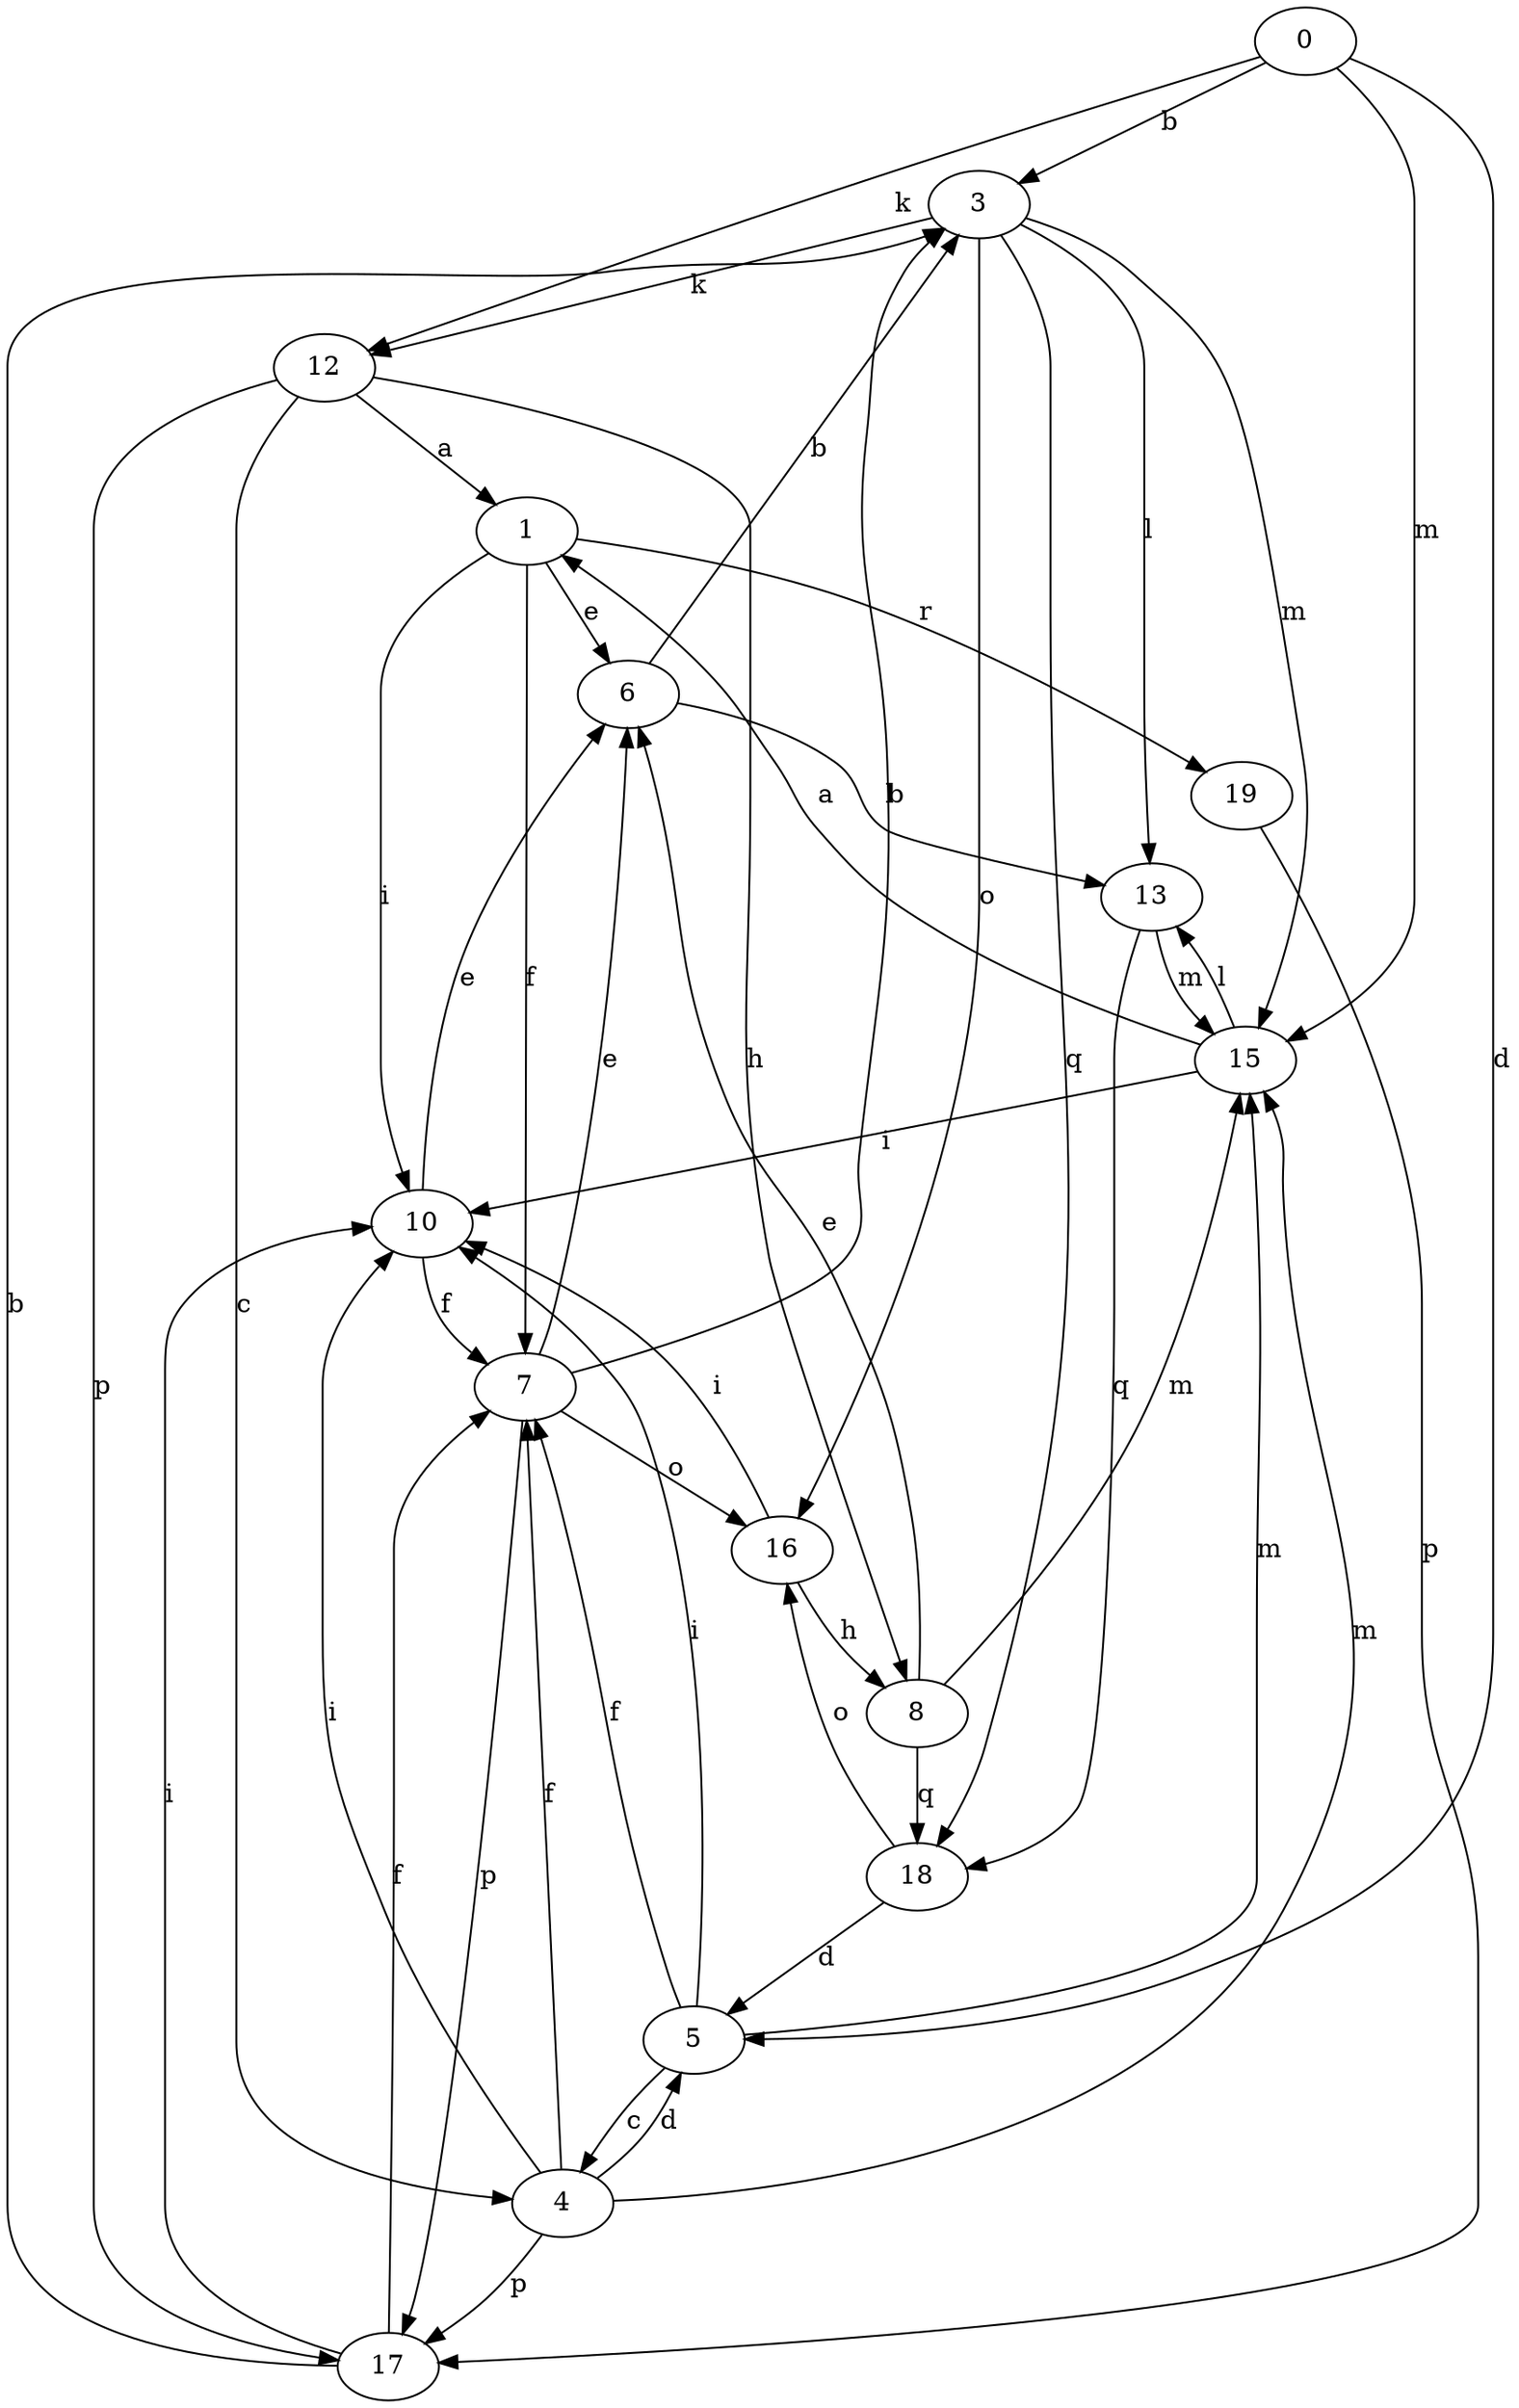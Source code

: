 strict digraph  {
0;
1;
3;
4;
5;
6;
7;
8;
10;
12;
13;
15;
16;
17;
18;
19;
0 -> 3  [label=b];
0 -> 5  [label=d];
0 -> 12  [label=k];
0 -> 15  [label=m];
1 -> 6  [label=e];
1 -> 7  [label=f];
1 -> 10  [label=i];
1 -> 19  [label=r];
3 -> 12  [label=k];
3 -> 13  [label=l];
3 -> 15  [label=m];
3 -> 16  [label=o];
3 -> 18  [label=q];
4 -> 5  [label=d];
4 -> 7  [label=f];
4 -> 10  [label=i];
4 -> 15  [label=m];
4 -> 17  [label=p];
5 -> 4  [label=c];
5 -> 7  [label=f];
5 -> 10  [label=i];
5 -> 15  [label=m];
6 -> 3  [label=b];
6 -> 13  [label=l];
7 -> 3  [label=b];
7 -> 6  [label=e];
7 -> 16  [label=o];
7 -> 17  [label=p];
8 -> 6  [label=e];
8 -> 15  [label=m];
8 -> 18  [label=q];
10 -> 6  [label=e];
10 -> 7  [label=f];
12 -> 1  [label=a];
12 -> 4  [label=c];
12 -> 8  [label=h];
12 -> 17  [label=p];
13 -> 15  [label=m];
13 -> 18  [label=q];
15 -> 1  [label=a];
15 -> 10  [label=i];
15 -> 13  [label=l];
16 -> 8  [label=h];
16 -> 10  [label=i];
17 -> 3  [label=b];
17 -> 7  [label=f];
17 -> 10  [label=i];
18 -> 5  [label=d];
18 -> 16  [label=o];
19 -> 17  [label=p];
}
